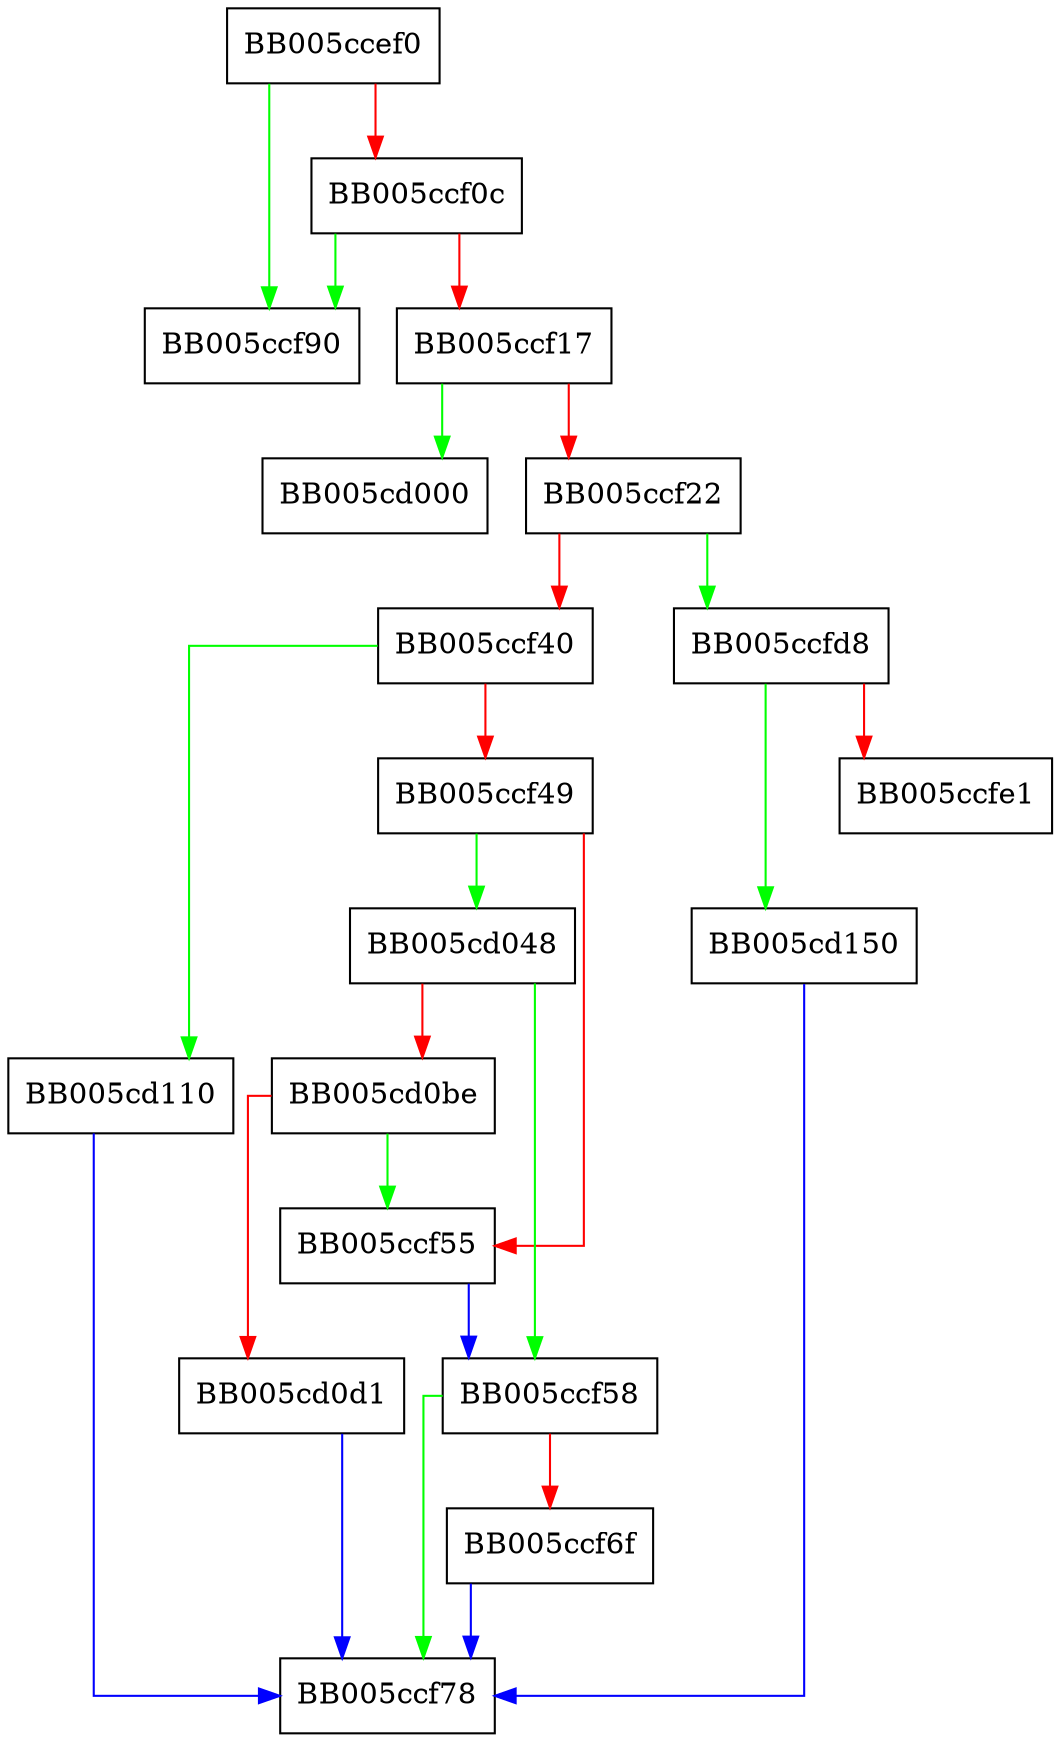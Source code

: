 digraph evp_mac_final {
  node [shape="box"];
  graph [splines=ortho];
  BB005ccef0 -> BB005ccf90 [color="green"];
  BB005ccef0 -> BB005ccf0c [color="red"];
  BB005ccf0c -> BB005ccf90 [color="green"];
  BB005ccf0c -> BB005ccf17 [color="red"];
  BB005ccf17 -> BB005cd000 [color="green"];
  BB005ccf17 -> BB005ccf22 [color="red"];
  BB005ccf22 -> BB005ccfd8 [color="green"];
  BB005ccf22 -> BB005ccf40 [color="red"];
  BB005ccf40 -> BB005cd110 [color="green"];
  BB005ccf40 -> BB005ccf49 [color="red"];
  BB005ccf49 -> BB005cd048 [color="green"];
  BB005ccf49 -> BB005ccf55 [color="red"];
  BB005ccf55 -> BB005ccf58 [color="blue"];
  BB005ccf58 -> BB005ccf78 [color="green"];
  BB005ccf58 -> BB005ccf6f [color="red"];
  BB005ccf6f -> BB005ccf78 [color="blue"];
  BB005ccfd8 -> BB005cd150 [color="green"];
  BB005ccfd8 -> BB005ccfe1 [color="red"];
  BB005cd048 -> BB005ccf58 [color="green"];
  BB005cd048 -> BB005cd0be [color="red"];
  BB005cd0be -> BB005ccf55 [color="green"];
  BB005cd0be -> BB005cd0d1 [color="red"];
  BB005cd0d1 -> BB005ccf78 [color="blue"];
  BB005cd110 -> BB005ccf78 [color="blue"];
  BB005cd150 -> BB005ccf78 [color="blue"];
}